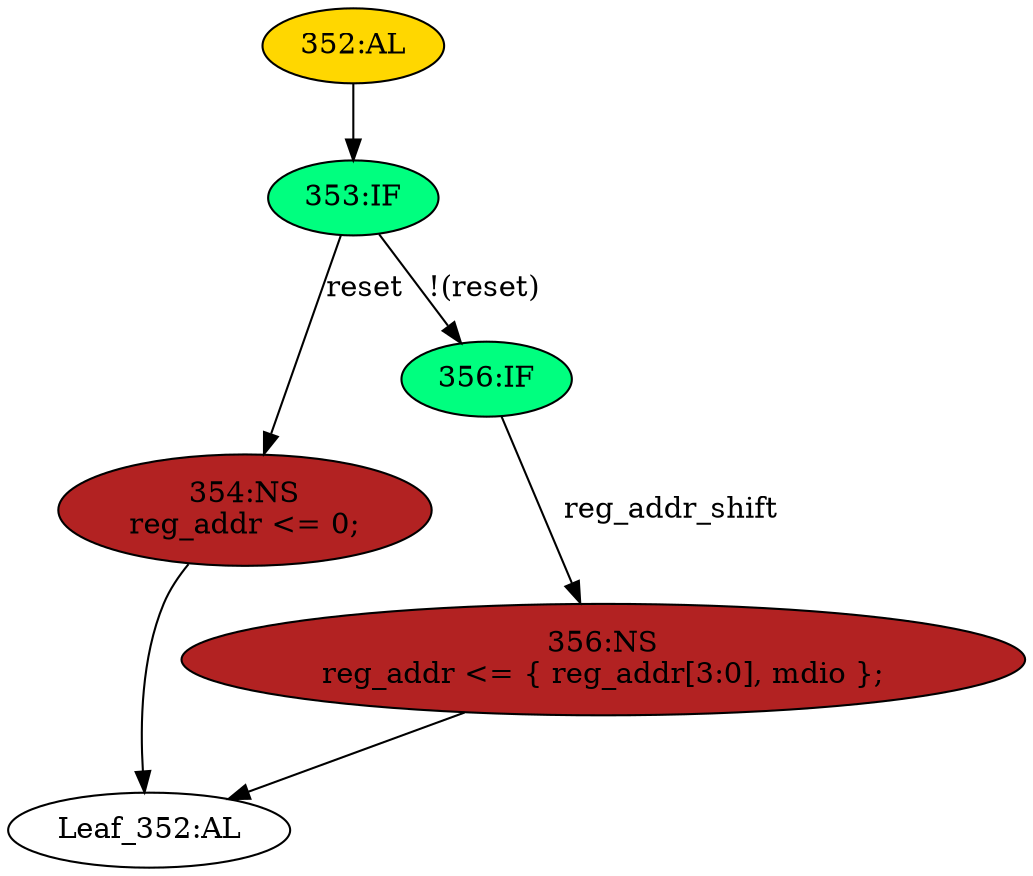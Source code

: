 strict digraph "" {
	node [label="\N"];
	"356:NS"	 [ast="<pyverilog.vparser.ast.NonblockingSubstitution object at 0x7f2608cf1690>",
		fillcolor=firebrick,
		label="356:NS
reg_addr <= { reg_addr[3:0], mdio };",
		statements="[<pyverilog.vparser.ast.NonblockingSubstitution object at 0x7f2608cf1690>]",
		style=filled,
		typ=NonblockingSubstitution];
	"Leaf_352:AL"	 [def_var="['reg_addr']",
		label="Leaf_352:AL"];
	"356:NS" -> "Leaf_352:AL"	 [cond="[]",
		lineno=None];
	"354:NS"	 [ast="<pyverilog.vparser.ast.NonblockingSubstitution object at 0x7f2608cf1910>",
		fillcolor=firebrick,
		label="354:NS
reg_addr <= 0;",
		statements="[<pyverilog.vparser.ast.NonblockingSubstitution object at 0x7f2608cf1910>]",
		style=filled,
		typ=NonblockingSubstitution];
	"354:NS" -> "Leaf_352:AL"	 [cond="[]",
		lineno=None];
	"356:IF"	 [ast="<pyverilog.vparser.ast.IfStatement object at 0x7f2608cf1a50>",
		fillcolor=springgreen,
		label="356:IF",
		statements="[]",
		style=filled,
		typ=IfStatement];
	"356:IF" -> "356:NS"	 [cond="['reg_addr_shift']",
		label=reg_addr_shift,
		lineno=356];
	"352:AL"	 [ast="<pyverilog.vparser.ast.Always object at 0x7f2608cec990>",
		clk_sens=True,
		fillcolor=gold,
		label="352:AL",
		sens="['mdc', 'reset']",
		statements="[]",
		style=filled,
		typ=Always,
		use_var="['reset', 'reg_addr', 'reg_addr_shift', 'mdio']"];
	"353:IF"	 [ast="<pyverilog.vparser.ast.IfStatement object at 0x7f2608cf1c10>",
		fillcolor=springgreen,
		label="353:IF",
		statements="[]",
		style=filled,
		typ=IfStatement];
	"352:AL" -> "353:IF"	 [cond="[]",
		lineno=None];
	"353:IF" -> "354:NS"	 [cond="['reset']",
		label=reset,
		lineno=353];
	"353:IF" -> "356:IF"	 [cond="['reset']",
		label="!(reset)",
		lineno=353];
}
